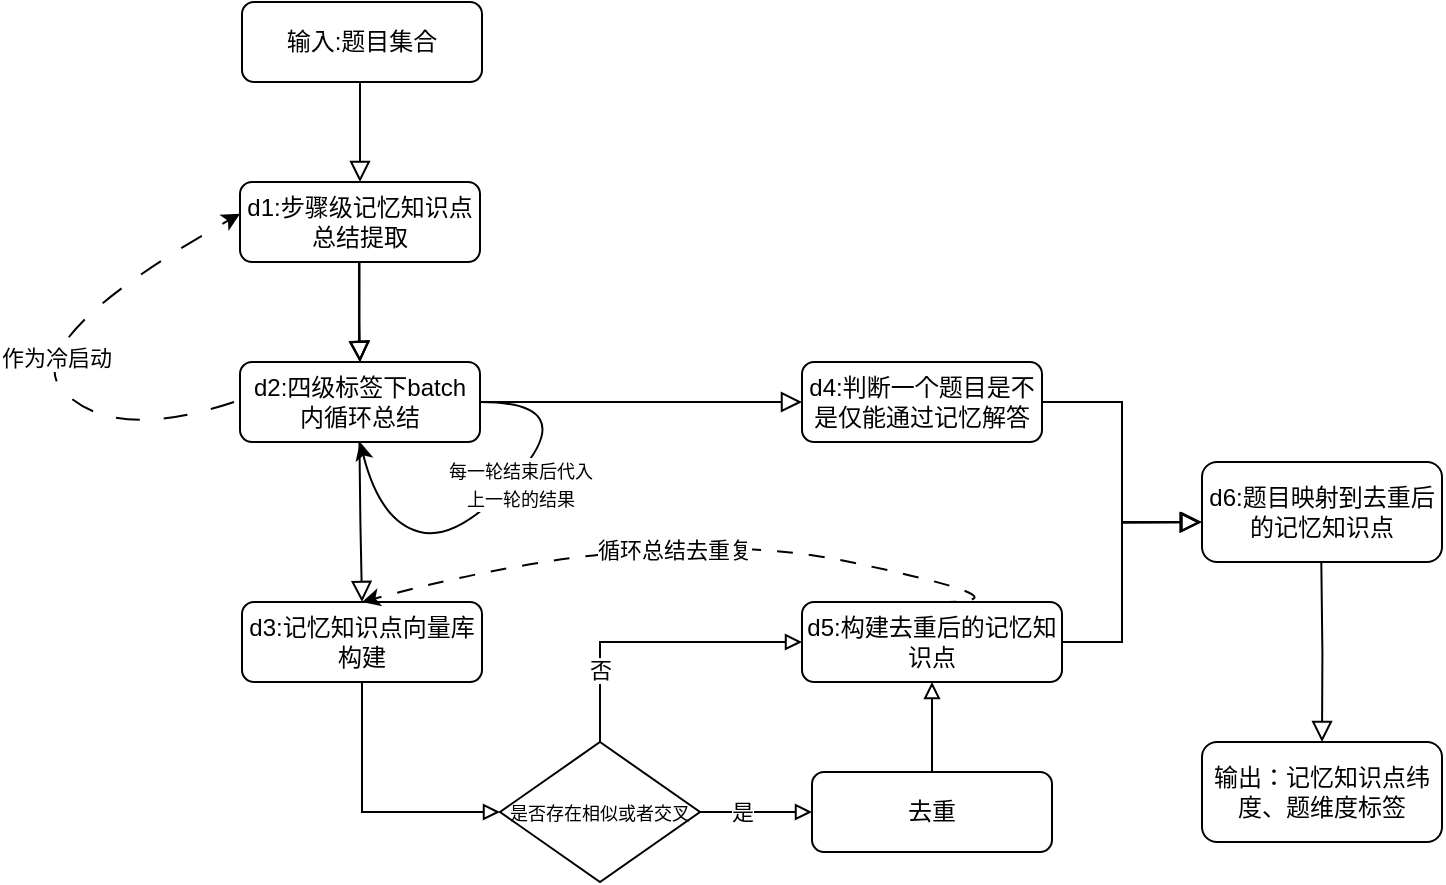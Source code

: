 <mxfile version="25.0.3">
  <diagram id="C5RBs43oDa-KdzZeNtuy" name="Page-1">
    <mxGraphModel dx="951" dy="525" grid="1" gridSize="10" guides="1" tooltips="1" connect="1" arrows="1" fold="1" page="1" pageScale="1" pageWidth="827" pageHeight="1169" math="0" shadow="0">
      <root>
        <mxCell id="WIyWlLk6GJQsqaUBKTNV-0" />
        <mxCell id="WIyWlLk6GJQsqaUBKTNV-1" parent="WIyWlLk6GJQsqaUBKTNV-0" />
        <mxCell id="WIyWlLk6GJQsqaUBKTNV-3" value="输入:题目集合" style="rounded=1;whiteSpace=wrap;html=1;fontSize=12;glass=0;strokeWidth=1;shadow=0;" parent="WIyWlLk6GJQsqaUBKTNV-1" vertex="1">
          <mxGeometry x="161" y="80" width="120" height="40" as="geometry" />
        </mxCell>
        <mxCell id="M-SUchnxi3PSNPmgI4qZ-0" value="d1:步骤级记忆知识点总结提取" style="rounded=1;whiteSpace=wrap;html=1;fontSize=12;glass=0;strokeWidth=1;shadow=0;" parent="WIyWlLk6GJQsqaUBKTNV-1" vertex="1">
          <mxGeometry x="160" y="170" width="120" height="40" as="geometry" />
        </mxCell>
        <mxCell id="M-SUchnxi3PSNPmgI4qZ-2" value="d2:四级标签下batch内循环总结" style="rounded=1;whiteSpace=wrap;html=1;fontSize=12;glass=0;strokeWidth=1;shadow=0;" parent="WIyWlLk6GJQsqaUBKTNV-1" vertex="1">
          <mxGeometry x="160" y="260" width="120" height="40" as="geometry" />
        </mxCell>
        <mxCell id="M-SUchnxi3PSNPmgI4qZ-3" value="" style="rounded=0;html=1;jettySize=auto;orthogonalLoop=1;fontSize=11;endArrow=block;endFill=0;endSize=8;strokeWidth=1;shadow=0;labelBackgroundColor=none;edgeStyle=orthogonalEdgeStyle;entryX=0.5;entryY=0;entryDx=0;entryDy=0;" parent="WIyWlLk6GJQsqaUBKTNV-1" target="M-SUchnxi3PSNPmgI4qZ-8" edge="1">
          <mxGeometry relative="1" as="geometry">
            <mxPoint x="219.72" y="300" as="sourcePoint" />
            <mxPoint x="219.72" y="350" as="targetPoint" />
          </mxGeometry>
        </mxCell>
        <mxCell id="M-SUchnxi3PSNPmgI4qZ-6" value="" style="curved=1;endArrow=classic;html=1;rounded=0;entryX=0.5;entryY=1;entryDx=0;entryDy=0;" parent="WIyWlLk6GJQsqaUBKTNV-1" target="M-SUchnxi3PSNPmgI4qZ-2" edge="1">
          <mxGeometry width="50" height="50" relative="1" as="geometry">
            <mxPoint x="280" y="280" as="sourcePoint" />
            <mxPoint x="330" y="230" as="targetPoint" />
            <Array as="points">
              <mxPoint x="330" y="280" />
              <mxPoint x="270" y="350" />
              <mxPoint x="230" y="340" />
            </Array>
          </mxGeometry>
        </mxCell>
        <mxCell id="M-SUchnxi3PSNPmgI4qZ-7" value="&lt;font style=&quot;font-size: 9px;&quot;&gt;每一轮结束后代入&lt;/font&gt;&lt;div&gt;&lt;font style=&quot;font-size: 9px;&quot;&gt;上一轮的结果&lt;/font&gt;&lt;/div&gt;" style="edgeLabel;html=1;align=center;verticalAlign=middle;resizable=0;points=[];" parent="M-SUchnxi3PSNPmgI4qZ-6" vertex="1" connectable="0">
          <mxGeometry x="-0.36" y="-8" relative="1" as="geometry">
            <mxPoint x="-10" y="29" as="offset" />
          </mxGeometry>
        </mxCell>
        <mxCell id="M-SUchnxi3PSNPmgI4qZ-9" value="d4:判断一个题目是不是仅能通过记忆解答" style="rounded=1;whiteSpace=wrap;html=1;fontSize=12;glass=0;strokeWidth=1;shadow=0;" parent="WIyWlLk6GJQsqaUBKTNV-1" vertex="1">
          <mxGeometry x="441" y="260" width="120" height="40" as="geometry" />
        </mxCell>
        <mxCell id="M-SUchnxi3PSNPmgI4qZ-10" value="d5:构建去重后的记忆知识点" style="rounded=1;whiteSpace=wrap;html=1;fontSize=12;glass=0;strokeWidth=1;shadow=0;" parent="WIyWlLk6GJQsqaUBKTNV-1" vertex="1">
          <mxGeometry x="441" y="380" width="130" height="40" as="geometry" />
        </mxCell>
        <mxCell id="M-SUchnxi3PSNPmgI4qZ-13" value="" style="rounded=0;html=1;jettySize=auto;orthogonalLoop=1;fontSize=11;endArrow=block;endFill=0;endSize=8;strokeWidth=1;shadow=0;labelBackgroundColor=none;edgeStyle=orthogonalEdgeStyle;entryX=0.5;entryY=0;entryDx=0;entryDy=0;" parent="WIyWlLk6GJQsqaUBKTNV-1" target="M-SUchnxi3PSNPmgI4qZ-2" edge="1">
          <mxGeometry relative="1" as="geometry">
            <mxPoint x="219.61" y="210" as="sourcePoint" />
            <mxPoint x="219.89" y="290" as="targetPoint" />
            <Array as="points">
              <mxPoint x="220" y="250" />
              <mxPoint x="220" y="250" />
            </Array>
          </mxGeometry>
        </mxCell>
        <mxCell id="M-SUchnxi3PSNPmgI4qZ-14" value="" style="rounded=0;html=1;jettySize=auto;orthogonalLoop=1;fontSize=11;endArrow=block;endFill=0;endSize=8;strokeWidth=1;shadow=0;labelBackgroundColor=none;edgeStyle=orthogonalEdgeStyle;entryX=0.5;entryY=0;entryDx=0;entryDy=0;" parent="WIyWlLk6GJQsqaUBKTNV-1" target="M-SUchnxi3PSNPmgI4qZ-2" edge="1">
          <mxGeometry relative="1" as="geometry">
            <mxPoint x="219.61" y="210" as="sourcePoint" />
            <mxPoint x="220" y="260" as="targetPoint" />
            <Array as="points">
              <mxPoint x="220" y="250" />
              <mxPoint x="220" y="250" />
            </Array>
          </mxGeometry>
        </mxCell>
        <mxCell id="M-SUchnxi3PSNPmgI4qZ-15" value="" style="rounded=0;html=1;jettySize=auto;orthogonalLoop=1;fontSize=11;endArrow=block;endFill=0;endSize=8;strokeWidth=1;shadow=0;labelBackgroundColor=none;edgeStyle=orthogonalEdgeStyle;entryX=0.5;entryY=0;entryDx=0;entryDy=0;" parent="WIyWlLk6GJQsqaUBKTNV-1" target="M-SUchnxi3PSNPmgI4qZ-2" edge="1">
          <mxGeometry relative="1" as="geometry">
            <mxPoint x="219.61" y="210" as="sourcePoint" />
            <mxPoint x="220" y="260" as="targetPoint" />
            <Array as="points">
              <mxPoint x="220" y="240" />
              <mxPoint x="220" y="240" />
            </Array>
          </mxGeometry>
        </mxCell>
        <mxCell id="M-SUchnxi3PSNPmgI4qZ-20" value="" style="rounded=0;html=1;jettySize=auto;orthogonalLoop=1;fontSize=11;endArrow=block;endFill=0;endSize=8;strokeWidth=1;shadow=0;labelBackgroundColor=none;edgeStyle=orthogonalEdgeStyle;" parent="WIyWlLk6GJQsqaUBKTNV-1" source="WIyWlLk6GJQsqaUBKTNV-3" edge="1">
          <mxGeometry relative="1" as="geometry">
            <mxPoint x="221" y="120" as="sourcePoint" />
            <mxPoint x="220" y="170" as="targetPoint" />
            <Array as="points">
              <mxPoint x="220" y="170" />
              <mxPoint x="220" y="170" />
            </Array>
          </mxGeometry>
        </mxCell>
        <mxCell id="M-SUchnxi3PSNPmgI4qZ-21" value="" style="rounded=0;html=1;jettySize=auto;orthogonalLoop=1;fontSize=11;endArrow=block;endFill=0;endSize=8;strokeWidth=1;shadow=0;labelBackgroundColor=none;edgeStyle=orthogonalEdgeStyle;exitX=1;exitY=0.5;exitDx=0;exitDy=0;entryX=0;entryY=0.5;entryDx=0;entryDy=0;" parent="WIyWlLk6GJQsqaUBKTNV-1" source="M-SUchnxi3PSNPmgI4qZ-2" target="M-SUchnxi3PSNPmgI4qZ-9" edge="1">
          <mxGeometry relative="1" as="geometry">
            <mxPoint x="351" y="190" as="sourcePoint" />
            <mxPoint x="350" y="240" as="targetPoint" />
            <Array as="points" />
          </mxGeometry>
        </mxCell>
        <mxCell id="M-SUchnxi3PSNPmgI4qZ-24" value="d6:题目映射到去重后的记忆知识点" style="rounded=1;whiteSpace=wrap;html=1;fontSize=12;glass=0;strokeWidth=1;shadow=0;" parent="WIyWlLk6GJQsqaUBKTNV-1" vertex="1">
          <mxGeometry x="641" y="310" width="120" height="50" as="geometry" />
        </mxCell>
        <mxCell id="M-SUchnxi3PSNPmgI4qZ-28" value="" style="rounded=0;html=1;jettySize=auto;orthogonalLoop=1;fontSize=11;endArrow=block;endFill=0;endSize=8;strokeWidth=1;shadow=0;labelBackgroundColor=none;edgeStyle=orthogonalEdgeStyle;exitX=1;exitY=0.5;exitDx=0;exitDy=0;entryX=-0.005;entryY=0.603;entryDx=0;entryDy=0;entryPerimeter=0;" parent="WIyWlLk6GJQsqaUBKTNV-1" source="M-SUchnxi3PSNPmgI4qZ-10" target="M-SUchnxi3PSNPmgI4qZ-24" edge="1">
          <mxGeometry relative="1" as="geometry">
            <mxPoint x="571" y="289.72" as="sourcePoint" />
            <mxPoint x="631" y="290" as="targetPoint" />
            <Array as="points">
              <mxPoint x="601" y="400" />
              <mxPoint x="601" y="340" />
            </Array>
          </mxGeometry>
        </mxCell>
        <mxCell id="M-SUchnxi3PSNPmgI4qZ-32" value="" style="curved=1;endArrow=classic;html=1;rounded=0;exitX=0;exitY=0.5;exitDx=0;exitDy=0;entryX=0.025;entryY=0.397;entryDx=0;entryDy=0;entryPerimeter=0;dashed=1;dashPattern=12 12;" parent="WIyWlLk6GJQsqaUBKTNV-1" edge="1">
          <mxGeometry width="50" height="50" relative="1" as="geometry">
            <mxPoint x="157" y="280" as="sourcePoint" />
            <mxPoint x="160.0" y="185.88" as="targetPoint" />
            <Array as="points">
              <mxPoint x="97" y="300" />
              <mxPoint x="47" y="250" />
            </Array>
          </mxGeometry>
        </mxCell>
        <mxCell id="M-SUchnxi3PSNPmgI4qZ-34" value="作为冷启动" style="edgeLabel;html=1;align=center;verticalAlign=middle;resizable=0;points=[];" parent="M-SUchnxi3PSNPmgI4qZ-32" vertex="1" connectable="0">
          <mxGeometry x="-0.135" y="-9" relative="1" as="geometry">
            <mxPoint as="offset" />
          </mxGeometry>
        </mxCell>
        <mxCell id="M-SUchnxi3PSNPmgI4qZ-39" style="edgeStyle=orthogonalEdgeStyle;rounded=0;orthogonalLoop=1;jettySize=auto;html=1;exitX=0.5;exitY=0;exitDx=0;exitDy=0;entryX=0;entryY=0.5;entryDx=0;entryDy=0;endArrow=block;endFill=0;" parent="WIyWlLk6GJQsqaUBKTNV-1" source="M-SUchnxi3PSNPmgI4qZ-37" target="M-SUchnxi3PSNPmgI4qZ-10" edge="1">
          <mxGeometry relative="1" as="geometry" />
        </mxCell>
        <mxCell id="M-SUchnxi3PSNPmgI4qZ-40" value="否" style="edgeLabel;html=1;align=center;verticalAlign=middle;resizable=0;points=[];" parent="M-SUchnxi3PSNPmgI4qZ-39" vertex="1" connectable="0">
          <mxGeometry x="-0.356" relative="1" as="geometry">
            <mxPoint y="12" as="offset" />
          </mxGeometry>
        </mxCell>
        <mxCell id="M-SUchnxi3PSNPmgI4qZ-43" style="edgeStyle=orthogonalEdgeStyle;rounded=0;orthogonalLoop=1;jettySize=auto;html=1;exitX=1;exitY=0.5;exitDx=0;exitDy=0;entryX=0;entryY=0.5;entryDx=0;entryDy=0;endArrow=block;endFill=0;" parent="WIyWlLk6GJQsqaUBKTNV-1" source="M-SUchnxi3PSNPmgI4qZ-37" target="M-SUchnxi3PSNPmgI4qZ-41" edge="1">
          <mxGeometry relative="1" as="geometry" />
        </mxCell>
        <mxCell id="M-SUchnxi3PSNPmgI4qZ-44" value="是" style="edgeLabel;html=1;align=center;verticalAlign=middle;resizable=0;points=[];" parent="M-SUchnxi3PSNPmgI4qZ-43" vertex="1" connectable="0">
          <mxGeometry x="-0.244" relative="1" as="geometry">
            <mxPoint as="offset" />
          </mxGeometry>
        </mxCell>
        <mxCell id="M-SUchnxi3PSNPmgI4qZ-37" value="&lt;font style=&quot;font-size: 9px;&quot;&gt;是否存在相似或者交叉&lt;/font&gt;" style="rhombus;whiteSpace=wrap;html=1;" parent="WIyWlLk6GJQsqaUBKTNV-1" vertex="1">
          <mxGeometry x="290" y="450" width="100" height="70" as="geometry" />
        </mxCell>
        <mxCell id="M-SUchnxi3PSNPmgI4qZ-38" value="" style="rounded=0;html=1;jettySize=auto;orthogonalLoop=1;fontSize=11;endArrow=block;endFill=0;endSize=8;strokeWidth=1;shadow=0;labelBackgroundColor=none;edgeStyle=orthogonalEdgeStyle;entryX=0;entryY=0.5;entryDx=0;entryDy=0;" parent="WIyWlLk6GJQsqaUBKTNV-1" target="M-SUchnxi3PSNPmgI4qZ-8" edge="1">
          <mxGeometry relative="1" as="geometry">
            <mxPoint x="210" y="420" as="sourcePoint" />
            <mxPoint x="280" y="485" as="targetPoint" />
            <Array as="points" />
          </mxGeometry>
        </mxCell>
        <mxCell id="5D_H7h4iBG2Z6YMZAH0W-3" style="edgeStyle=orthogonalEdgeStyle;rounded=0;orthogonalLoop=1;jettySize=auto;html=1;exitX=0.5;exitY=1;exitDx=0;exitDy=0;entryX=0;entryY=0.5;entryDx=0;entryDy=0;endArrow=block;endFill=0;" parent="WIyWlLk6GJQsqaUBKTNV-1" source="M-SUchnxi3PSNPmgI4qZ-8" target="M-SUchnxi3PSNPmgI4qZ-37" edge="1">
          <mxGeometry relative="1" as="geometry">
            <mxPoint x="221" y="450" as="targetPoint" />
          </mxGeometry>
        </mxCell>
        <mxCell id="M-SUchnxi3PSNPmgI4qZ-8" value="d3:记忆知识点向量库构建" style="rounded=1;whiteSpace=wrap;html=1;fontSize=12;glass=0;strokeWidth=1;shadow=0;" parent="WIyWlLk6GJQsqaUBKTNV-1" vertex="1">
          <mxGeometry x="161" y="380" width="120" height="40" as="geometry" />
        </mxCell>
        <mxCell id="M-SUchnxi3PSNPmgI4qZ-45" style="edgeStyle=orthogonalEdgeStyle;rounded=0;orthogonalLoop=1;jettySize=auto;html=1;exitX=0.5;exitY=0;exitDx=0;exitDy=0;entryX=0.5;entryY=1;entryDx=0;entryDy=0;endArrow=block;endFill=0;" parent="WIyWlLk6GJQsqaUBKTNV-1" source="M-SUchnxi3PSNPmgI4qZ-41" target="M-SUchnxi3PSNPmgI4qZ-10" edge="1">
          <mxGeometry relative="1" as="geometry" />
        </mxCell>
        <mxCell id="M-SUchnxi3PSNPmgI4qZ-41" value="去重" style="rounded=1;whiteSpace=wrap;html=1;fontSize=12;glass=0;strokeWidth=1;shadow=0;" parent="WIyWlLk6GJQsqaUBKTNV-1" vertex="1">
          <mxGeometry x="446" y="465" width="120" height="40" as="geometry" />
        </mxCell>
        <mxCell id="M-SUchnxi3PSNPmgI4qZ-47" style="edgeStyle=orthogonalEdgeStyle;rounded=0;orthogonalLoop=1;jettySize=auto;html=1;exitX=0.5;exitY=1;exitDx=0;exitDy=0;" parent="WIyWlLk6GJQsqaUBKTNV-1" source="M-SUchnxi3PSNPmgI4qZ-24" target="M-SUchnxi3PSNPmgI4qZ-24" edge="1">
          <mxGeometry relative="1" as="geometry" />
        </mxCell>
        <mxCell id="M-SUchnxi3PSNPmgI4qZ-48" value="" style="rounded=0;html=1;jettySize=auto;orthogonalLoop=1;fontSize=11;endArrow=block;endFill=0;endSize=8;strokeWidth=1;shadow=0;labelBackgroundColor=none;edgeStyle=orthogonalEdgeStyle;exitX=1;exitY=0.5;exitDx=0;exitDy=0;entryX=-0.005;entryY=0.603;entryDx=0;entryDy=0;entryPerimeter=0;" parent="WIyWlLk6GJQsqaUBKTNV-1" source="M-SUchnxi3PSNPmgI4qZ-10" target="M-SUchnxi3PSNPmgI4qZ-24" edge="1">
          <mxGeometry relative="1" as="geometry">
            <mxPoint x="571" y="400" as="sourcePoint" />
            <mxPoint x="640" y="340" as="targetPoint" />
            <Array as="points">
              <mxPoint x="601" y="400" />
              <mxPoint x="601" y="340" />
            </Array>
          </mxGeometry>
        </mxCell>
        <mxCell id="M-SUchnxi3PSNPmgI4qZ-49" value="" style="rounded=0;html=1;jettySize=auto;orthogonalLoop=1;fontSize=11;endArrow=block;endFill=0;endSize=8;strokeWidth=1;shadow=0;labelBackgroundColor=none;edgeStyle=orthogonalEdgeStyle;exitX=1;exitY=0.5;exitDx=0;exitDy=0;" parent="WIyWlLk6GJQsqaUBKTNV-1" source="M-SUchnxi3PSNPmgI4qZ-9" edge="1">
          <mxGeometry relative="1" as="geometry">
            <mxPoint x="581" y="410" as="sourcePoint" />
            <mxPoint x="641" y="340" as="targetPoint" />
            <Array as="points">
              <mxPoint x="601" y="280" />
              <mxPoint x="601" y="340" />
            </Array>
          </mxGeometry>
        </mxCell>
        <mxCell id="M-SUchnxi3PSNPmgI4qZ-50" value="输出：记忆知识点纬度、题维度标签" style="rounded=1;whiteSpace=wrap;html=1;fontSize=12;glass=0;strokeWidth=1;shadow=0;" parent="WIyWlLk6GJQsqaUBKTNV-1" vertex="1">
          <mxGeometry x="641" y="450" width="120" height="50" as="geometry" />
        </mxCell>
        <mxCell id="M-SUchnxi3PSNPmgI4qZ-51" value="" style="rounded=0;html=1;jettySize=auto;orthogonalLoop=1;fontSize=11;endArrow=block;endFill=0;endSize=8;strokeWidth=1;shadow=0;labelBackgroundColor=none;edgeStyle=orthogonalEdgeStyle;entryX=0.5;entryY=0;entryDx=0;entryDy=0;" parent="WIyWlLk6GJQsqaUBKTNV-1" target="M-SUchnxi3PSNPmgI4qZ-50" edge="1">
          <mxGeometry relative="1" as="geometry">
            <mxPoint x="700.66" y="360" as="sourcePoint" />
            <mxPoint x="700.66" y="410" as="targetPoint" />
            <Array as="points" />
          </mxGeometry>
        </mxCell>
        <mxCell id="5D_H7h4iBG2Z6YMZAH0W-8" value="" style="curved=1;endArrow=classic;html=1;rounded=0;entryX=0.5;entryY=0;entryDx=0;entryDy=0;dashed=1;dashPattern=8 8;" parent="WIyWlLk6GJQsqaUBKTNV-1" target="M-SUchnxi3PSNPmgI4qZ-8" edge="1">
          <mxGeometry width="50" height="50" relative="1" as="geometry">
            <mxPoint x="510" y="380" as="sourcePoint" />
            <mxPoint x="560" y="330" as="targetPoint" />
            <Array as="points">
              <mxPoint x="560" y="380" />
              <mxPoint x="370" y="340" />
            </Array>
          </mxGeometry>
        </mxCell>
        <mxCell id="5D_H7h4iBG2Z6YMZAH0W-9" value="循环总结去重复" style="edgeLabel;html=1;align=center;verticalAlign=middle;resizable=0;points=[];" parent="5D_H7h4iBG2Z6YMZAH0W-8" vertex="1" connectable="0">
          <mxGeometry x="0.179" y="12" relative="1" as="geometry">
            <mxPoint as="offset" />
          </mxGeometry>
        </mxCell>
      </root>
    </mxGraphModel>
  </diagram>
</mxfile>
